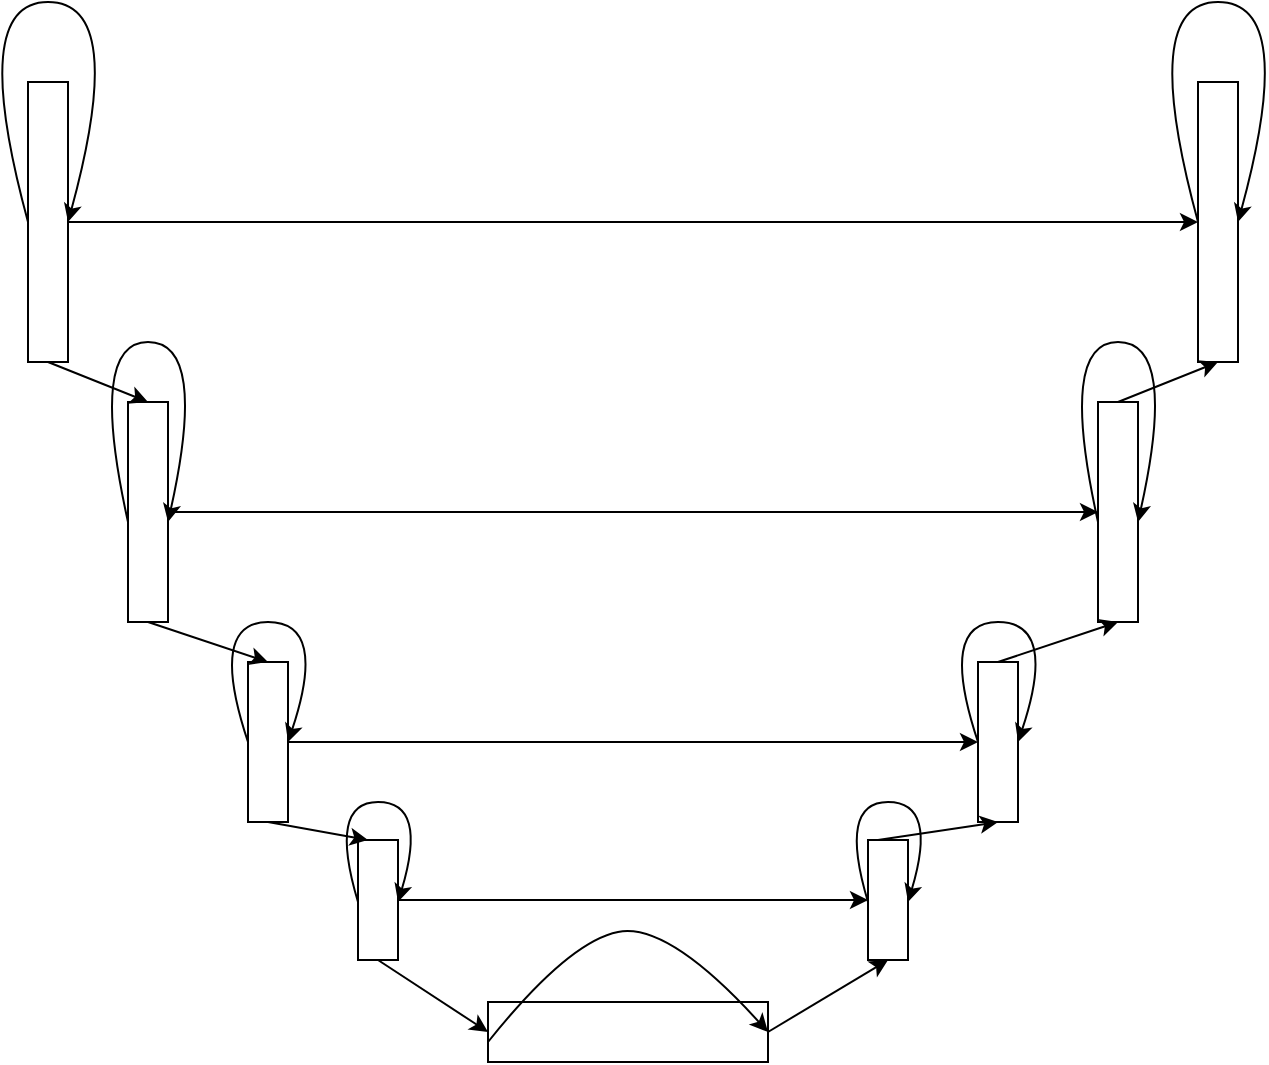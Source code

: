 <mxfile version="14.7.1" type="github">
  <diagram id="JyixCe3tqonVRbBKiSpI" name="Page-1">
    <mxGraphModel dx="1350" dy="806" grid="1" gridSize="10" guides="1" tooltips="1" connect="1" arrows="1" fold="1" page="1" pageScale="1" pageWidth="827" pageHeight="1169" math="0" shadow="0">
      <root>
        <mxCell id="0" />
        <mxCell id="1" parent="0" />
        <mxCell id="QKZcqHYON9K9JA0nIHvI-14" style="edgeStyle=orthogonalEdgeStyle;rounded=0;orthogonalLoop=1;jettySize=auto;html=1;entryX=0;entryY=0.5;entryDx=0;entryDy=0;" edge="1" parent="1" source="QKZcqHYON9K9JA0nIHvI-1" target="QKZcqHYON9K9JA0nIHvI-4">
          <mxGeometry relative="1" as="geometry" />
        </mxCell>
        <mxCell id="QKZcqHYON9K9JA0nIHvI-1" value="" style="rounded=0;whiteSpace=wrap;html=1;" vertex="1" parent="1">
          <mxGeometry x="70" y="90" width="20" height="140" as="geometry" />
        </mxCell>
        <mxCell id="QKZcqHYON9K9JA0nIHvI-2" value="" style="rounded=0;whiteSpace=wrap;html=1;" vertex="1" parent="1">
          <mxGeometry x="605" y="250" width="20" height="110" as="geometry" />
        </mxCell>
        <mxCell id="QKZcqHYON9K9JA0nIHvI-15" style="edgeStyle=orthogonalEdgeStyle;rounded=0;orthogonalLoop=1;jettySize=auto;html=1;entryX=0;entryY=0.5;entryDx=0;entryDy=0;" edge="1" parent="1" source="QKZcqHYON9K9JA0nIHvI-3" target="QKZcqHYON9K9JA0nIHvI-2">
          <mxGeometry relative="1" as="geometry" />
        </mxCell>
        <mxCell id="QKZcqHYON9K9JA0nIHvI-3" value="" style="rounded=0;whiteSpace=wrap;html=1;" vertex="1" parent="1">
          <mxGeometry x="120" y="250" width="20" height="110" as="geometry" />
        </mxCell>
        <mxCell id="QKZcqHYON9K9JA0nIHvI-4" value="" style="rounded=0;whiteSpace=wrap;html=1;" vertex="1" parent="1">
          <mxGeometry x="655" y="90" width="20" height="140" as="geometry" />
        </mxCell>
        <mxCell id="QKZcqHYON9K9JA0nIHvI-6" value="" style="rounded=0;whiteSpace=wrap;html=1;" vertex="1" parent="1">
          <mxGeometry x="545" y="380" width="20" height="80" as="geometry" />
        </mxCell>
        <mxCell id="QKZcqHYON9K9JA0nIHvI-17" style="edgeStyle=orthogonalEdgeStyle;rounded=0;orthogonalLoop=1;jettySize=auto;html=1;" edge="1" parent="1" source="QKZcqHYON9K9JA0nIHvI-7" target="QKZcqHYON9K9JA0nIHvI-6">
          <mxGeometry relative="1" as="geometry" />
        </mxCell>
        <mxCell id="QKZcqHYON9K9JA0nIHvI-7" value="" style="rounded=0;whiteSpace=wrap;html=1;" vertex="1" parent="1">
          <mxGeometry x="180" y="380" width="20" height="80" as="geometry" />
        </mxCell>
        <mxCell id="QKZcqHYON9K9JA0nIHvI-18" style="edgeStyle=orthogonalEdgeStyle;rounded=0;orthogonalLoop=1;jettySize=auto;html=1;exitX=1;exitY=0.5;exitDx=0;exitDy=0;entryX=0;entryY=0.5;entryDx=0;entryDy=0;" edge="1" parent="1" source="QKZcqHYON9K9JA0nIHvI-8" target="QKZcqHYON9K9JA0nIHvI-9">
          <mxGeometry relative="1" as="geometry" />
        </mxCell>
        <mxCell id="QKZcqHYON9K9JA0nIHvI-8" value="" style="rounded=0;whiteSpace=wrap;html=1;" vertex="1" parent="1">
          <mxGeometry x="235" y="469" width="20" height="60" as="geometry" />
        </mxCell>
        <mxCell id="QKZcqHYON9K9JA0nIHvI-9" value="" style="rounded=0;whiteSpace=wrap;html=1;" vertex="1" parent="1">
          <mxGeometry x="490" y="469" width="20" height="60" as="geometry" />
        </mxCell>
        <mxCell id="QKZcqHYON9K9JA0nIHvI-11" value="" style="rounded=0;whiteSpace=wrap;html=1;" vertex="1" parent="1">
          <mxGeometry x="300" y="550" width="140" height="30" as="geometry" />
        </mxCell>
        <mxCell id="QKZcqHYON9K9JA0nIHvI-21" value="" style="endArrow=classic;html=1;" edge="1" parent="1">
          <mxGeometry width="50" height="50" relative="1" as="geometry">
            <mxPoint x="80" y="230" as="sourcePoint" />
            <mxPoint x="130" y="250" as="targetPoint" />
          </mxGeometry>
        </mxCell>
        <mxCell id="QKZcqHYON9K9JA0nIHvI-22" value="" style="endArrow=classic;html=1;exitX=1;exitY=0.5;exitDx=0;exitDy=0;entryX=0.5;entryY=1;entryDx=0;entryDy=0;" edge="1" parent="1" source="QKZcqHYON9K9JA0nIHvI-11" target="QKZcqHYON9K9JA0nIHvI-9">
          <mxGeometry width="50" height="50" relative="1" as="geometry">
            <mxPoint x="510" y="590" as="sourcePoint" />
            <mxPoint x="560" y="610" as="targetPoint" />
          </mxGeometry>
        </mxCell>
        <mxCell id="QKZcqHYON9K9JA0nIHvI-23" value="" style="endArrow=classic;html=1;exitX=0.5;exitY=1;exitDx=0;exitDy=0;entryX=0;entryY=0.5;entryDx=0;entryDy=0;" edge="1" parent="1" source="QKZcqHYON9K9JA0nIHvI-8" target="QKZcqHYON9K9JA0nIHvI-11">
          <mxGeometry width="50" height="50" relative="1" as="geometry">
            <mxPoint x="110" y="270" as="sourcePoint" />
            <mxPoint x="150" y="270" as="targetPoint" />
          </mxGeometry>
        </mxCell>
        <mxCell id="QKZcqHYON9K9JA0nIHvI-24" value="" style="endArrow=classic;html=1;exitX=0.5;exitY=1;exitDx=0;exitDy=0;entryX=0.25;entryY=0;entryDx=0;entryDy=0;" edge="1" parent="1" source="QKZcqHYON9K9JA0nIHvI-7" target="QKZcqHYON9K9JA0nIHvI-8">
          <mxGeometry width="50" height="50" relative="1" as="geometry">
            <mxPoint x="185" y="469" as="sourcePoint" />
            <mxPoint x="235" y="489" as="targetPoint" />
          </mxGeometry>
        </mxCell>
        <mxCell id="QKZcqHYON9K9JA0nIHvI-25" value="" style="endArrow=classic;html=1;exitX=0.5;exitY=1;exitDx=0;exitDy=0;entryX=0.5;entryY=0;entryDx=0;entryDy=0;" edge="1" parent="1" source="QKZcqHYON9K9JA0nIHvI-3" target="QKZcqHYON9K9JA0nIHvI-7">
          <mxGeometry width="50" height="50" relative="1" as="geometry">
            <mxPoint x="120" y="270" as="sourcePoint" />
            <mxPoint x="170" y="290" as="targetPoint" />
          </mxGeometry>
        </mxCell>
        <mxCell id="QKZcqHYON9K9JA0nIHvI-26" value="" style="endArrow=classic;html=1;exitX=0.5;exitY=0;exitDx=0;exitDy=0;entryX=0.5;entryY=1;entryDx=0;entryDy=0;" edge="1" parent="1" source="QKZcqHYON9K9JA0nIHvI-2" target="QKZcqHYON9K9JA0nIHvI-4">
          <mxGeometry width="50" height="50" relative="1" as="geometry">
            <mxPoint x="455" y="575" as="sourcePoint" />
            <mxPoint x="510" y="539" as="targetPoint" />
          </mxGeometry>
        </mxCell>
        <mxCell id="QKZcqHYON9K9JA0nIHvI-27" value="" style="endArrow=classic;html=1;entryX=0.5;entryY=1;entryDx=0;entryDy=0;" edge="1" parent="1" target="QKZcqHYON9K9JA0nIHvI-2">
          <mxGeometry width="50" height="50" relative="1" as="geometry">
            <mxPoint x="555" y="380" as="sourcePoint" />
            <mxPoint x="520" y="549" as="targetPoint" />
          </mxGeometry>
        </mxCell>
        <mxCell id="QKZcqHYON9K9JA0nIHvI-28" value="" style="endArrow=classic;html=1;exitX=0.25;exitY=0;exitDx=0;exitDy=0;entryX=0.5;entryY=1;entryDx=0;entryDy=0;" edge="1" parent="1" source="QKZcqHYON9K9JA0nIHvI-9" target="QKZcqHYON9K9JA0nIHvI-6">
          <mxGeometry width="50" height="50" relative="1" as="geometry">
            <mxPoint x="475" y="595" as="sourcePoint" />
            <mxPoint x="530" y="559" as="targetPoint" />
          </mxGeometry>
        </mxCell>
        <mxCell id="QKZcqHYON9K9JA0nIHvI-33" value="" style="curved=1;endArrow=classic;html=1;exitX=0;exitY=0.5;exitDx=0;exitDy=0;entryX=1;entryY=0.5;entryDx=0;entryDy=0;" edge="1" parent="1" source="QKZcqHYON9K9JA0nIHvI-1" target="QKZcqHYON9K9JA0nIHvI-1">
          <mxGeometry width="50" height="50" relative="1" as="geometry">
            <mxPoint x="390" y="440" as="sourcePoint" />
            <mxPoint x="440" y="390" as="targetPoint" />
            <Array as="points">
              <mxPoint x="40" y="50" />
              <mxPoint x="120" y="50" />
            </Array>
          </mxGeometry>
        </mxCell>
        <mxCell id="QKZcqHYON9K9JA0nIHvI-34" value="" style="curved=1;endArrow=classic;html=1;exitX=0;exitY=0.5;exitDx=0;exitDy=0;entryX=1;entryY=0.5;entryDx=0;entryDy=0;" edge="1" parent="1">
          <mxGeometry width="50" height="50" relative="1" as="geometry">
            <mxPoint x="120" y="310" as="sourcePoint" />
            <mxPoint x="140" y="310" as="targetPoint" />
            <Array as="points">
              <mxPoint x="100" y="220" />
              <mxPoint x="160" y="220" />
            </Array>
          </mxGeometry>
        </mxCell>
        <mxCell id="QKZcqHYON9K9JA0nIHvI-35" value="" style="curved=1;endArrow=classic;html=1;exitX=0;exitY=0.5;exitDx=0;exitDy=0;entryX=1;entryY=0.5;entryDx=0;entryDy=0;" edge="1" parent="1">
          <mxGeometry width="50" height="50" relative="1" as="geometry">
            <mxPoint x="180" y="420" as="sourcePoint" />
            <mxPoint x="200" y="420" as="targetPoint" />
            <Array as="points">
              <mxPoint x="160" y="360" />
              <mxPoint x="220" y="360" />
            </Array>
          </mxGeometry>
        </mxCell>
        <mxCell id="QKZcqHYON9K9JA0nIHvI-36" value="" style="curved=1;endArrow=classic;html=1;exitX=0;exitY=0.5;exitDx=0;exitDy=0;entryX=1;entryY=0.5;entryDx=0;entryDy=0;" edge="1" parent="1">
          <mxGeometry width="50" height="50" relative="1" as="geometry">
            <mxPoint x="235" y="500" as="sourcePoint" />
            <mxPoint x="255" y="500" as="targetPoint" />
            <Array as="points">
              <mxPoint x="220" y="450" />
              <mxPoint x="270" y="450" />
            </Array>
          </mxGeometry>
        </mxCell>
        <mxCell id="QKZcqHYON9K9JA0nIHvI-37" value="" style="curved=1;endArrow=classic;html=1;exitX=0;exitY=0.5;exitDx=0;exitDy=0;entryX=1;entryY=0.5;entryDx=0;entryDy=0;" edge="1" parent="1" target="QKZcqHYON9K9JA0nIHvI-11">
          <mxGeometry width="50" height="50" relative="1" as="geometry">
            <mxPoint x="300" y="570" as="sourcePoint" />
            <mxPoint x="320" y="570" as="targetPoint" />
            <Array as="points">
              <mxPoint x="340" y="520" />
              <mxPoint x="390" y="510" />
            </Array>
          </mxGeometry>
        </mxCell>
        <mxCell id="QKZcqHYON9K9JA0nIHvI-38" value="" style="curved=1;endArrow=classic;html=1;exitX=0;exitY=0.5;exitDx=0;exitDy=0;entryX=1;entryY=0.5;entryDx=0;entryDy=0;" edge="1" parent="1">
          <mxGeometry width="50" height="50" relative="1" as="geometry">
            <mxPoint x="655" y="160" as="sourcePoint" />
            <mxPoint x="675" y="160" as="targetPoint" />
            <Array as="points">
              <mxPoint x="625" y="50" />
              <mxPoint x="705" y="50" />
            </Array>
          </mxGeometry>
        </mxCell>
        <mxCell id="QKZcqHYON9K9JA0nIHvI-39" value="" style="curved=1;endArrow=classic;html=1;exitX=0;exitY=0.5;exitDx=0;exitDy=0;entryX=1;entryY=0.5;entryDx=0;entryDy=0;" edge="1" parent="1">
          <mxGeometry width="50" height="50" relative="1" as="geometry">
            <mxPoint x="605" y="310" as="sourcePoint" />
            <mxPoint x="625" y="310" as="targetPoint" />
            <Array as="points">
              <mxPoint x="585" y="220" />
              <mxPoint x="645" y="220" />
            </Array>
          </mxGeometry>
        </mxCell>
        <mxCell id="QKZcqHYON9K9JA0nIHvI-40" value="" style="curved=1;endArrow=classic;html=1;exitX=0;exitY=0.5;exitDx=0;exitDy=0;entryX=1;entryY=0.5;entryDx=0;entryDy=0;" edge="1" parent="1">
          <mxGeometry width="50" height="50" relative="1" as="geometry">
            <mxPoint x="545" y="420" as="sourcePoint" />
            <mxPoint x="565" y="420" as="targetPoint" />
            <Array as="points">
              <mxPoint x="525" y="360" />
              <mxPoint x="585" y="360" />
            </Array>
          </mxGeometry>
        </mxCell>
        <mxCell id="QKZcqHYON9K9JA0nIHvI-43" value="" style="curved=1;endArrow=classic;html=1;exitX=0;exitY=0.5;exitDx=0;exitDy=0;entryX=1;entryY=0.5;entryDx=0;entryDy=0;" edge="1" parent="1">
          <mxGeometry width="50" height="50" relative="1" as="geometry">
            <mxPoint x="490" y="500" as="sourcePoint" />
            <mxPoint x="510" y="500" as="targetPoint" />
            <Array as="points">
              <mxPoint x="475" y="450" />
              <mxPoint x="525" y="450" />
            </Array>
          </mxGeometry>
        </mxCell>
      </root>
    </mxGraphModel>
  </diagram>
</mxfile>
